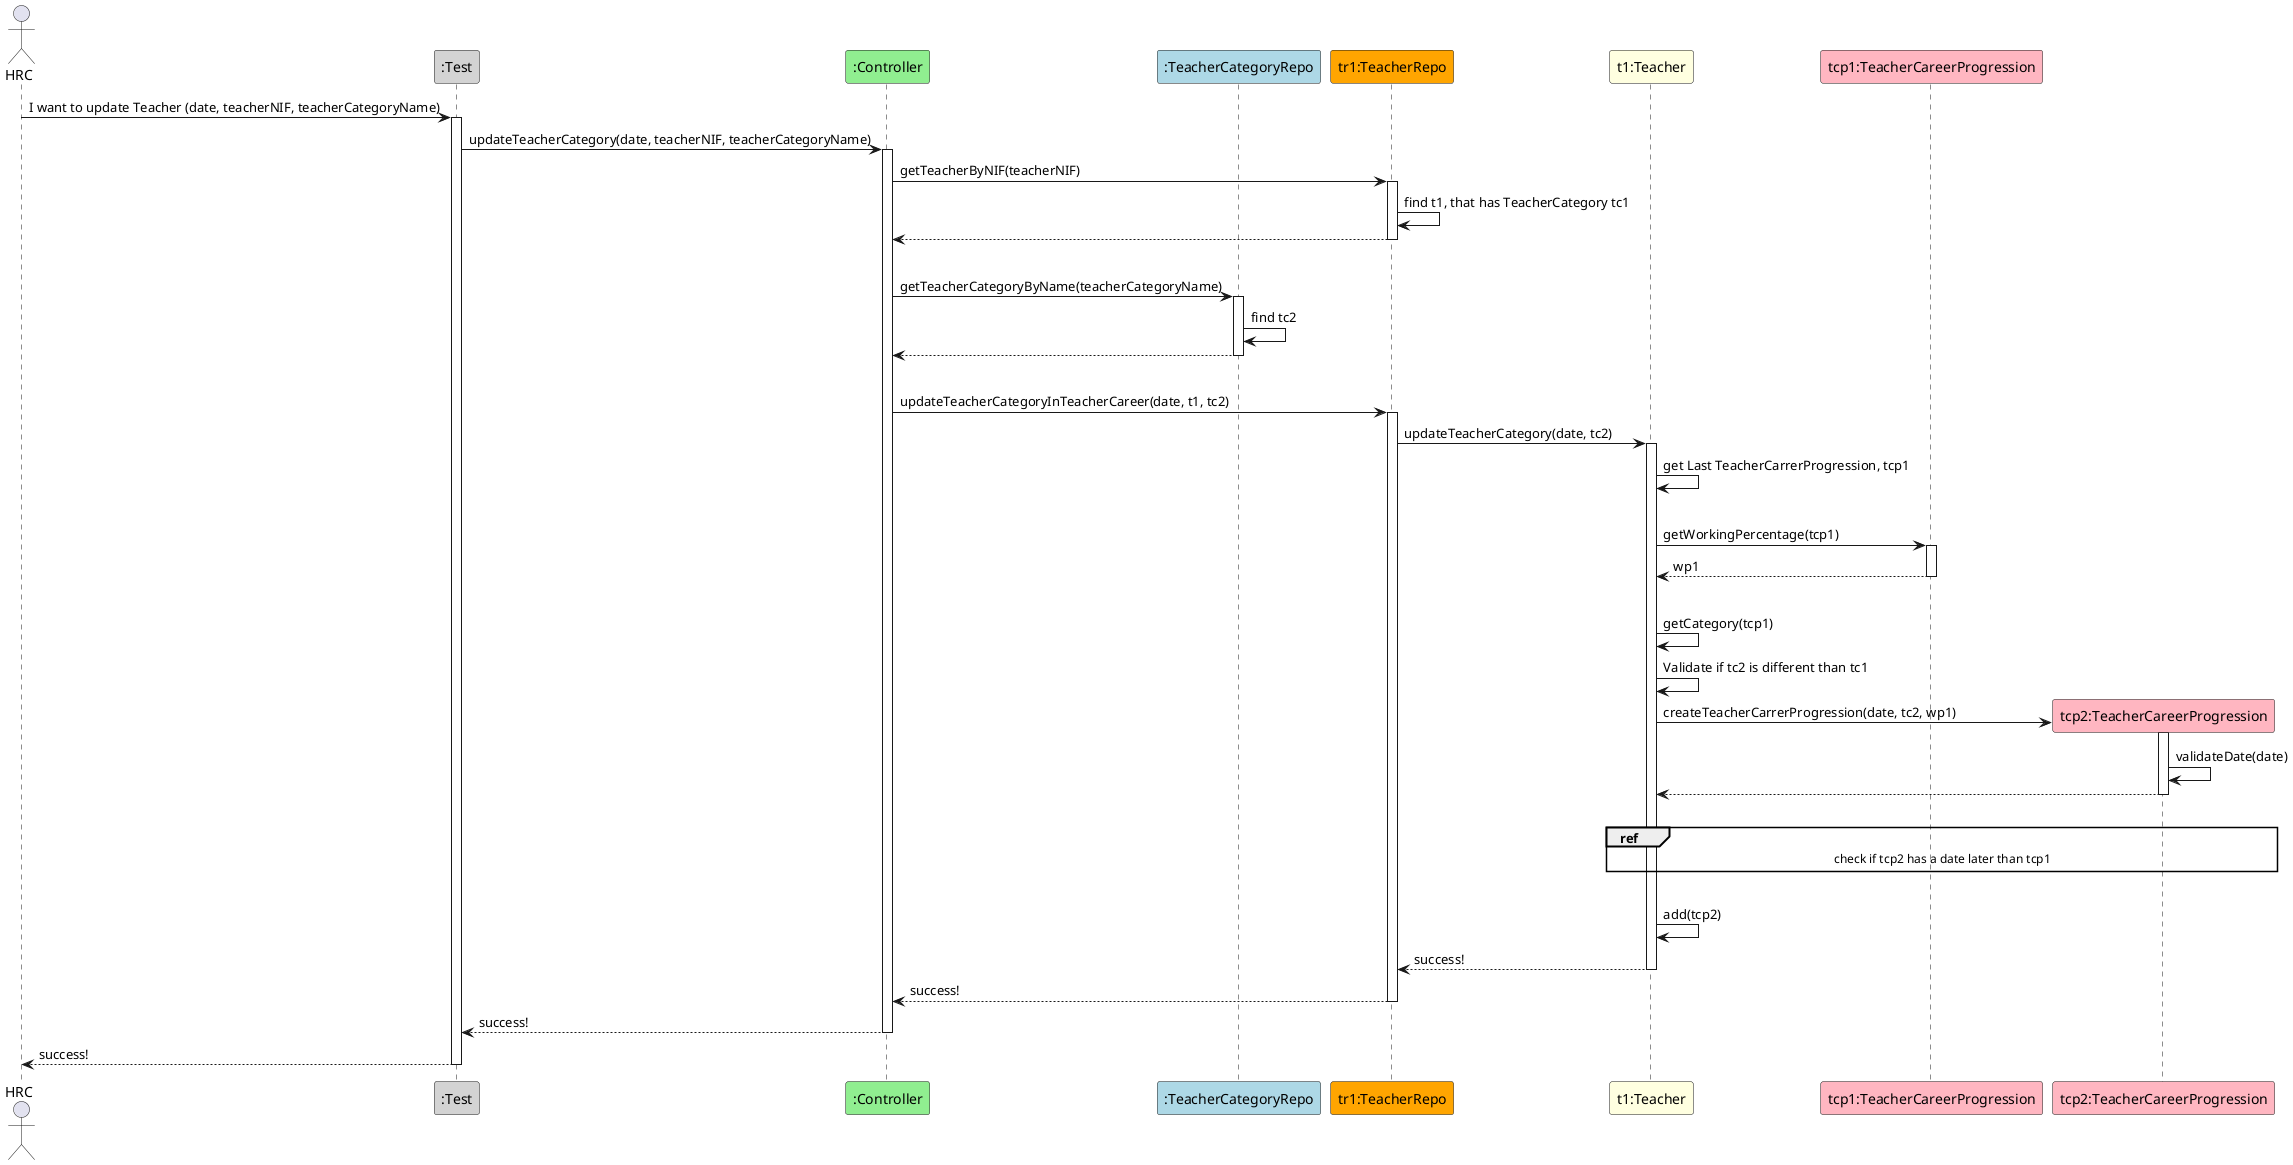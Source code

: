 @startuml
actor HRC
participant ":Test" as TE #lightgrey
participant ":Controller" as CTL #lightgreen
participant ":TeacherCategoryRepo" as TCR #lightblue
participant "tr1:TeacherRepo" as TR #orange
participant "t1:Teacher" as T #lightyellow
participant "tcp1:TeacherCareerProgression" as TCP #lightpink
participant "tcp2:TeacherCareerProgression" as TCP2 #lightpink


HRC -> TE: I want to update Teacher (date, teacherNIF, teacherCategoryName)
activate TE
TE -> CTL : updateTeacherCategory(date, teacherNIF, teacherCategoryName)
activate CTL
CTL -> TR: getTeacherByNIF(teacherNIF)
activate TR
TR -> TR : find t1, that has TeacherCategory tc1
TR --> CTL
deactivate TR
|||
CTL -> TCR: getTeacherCategoryByName(teacherCategoryName)
activate TCR
TCR -> TCR: find tc2
TCR --> CTL
deactivate TCR
|||
CTL -> TR: updateTeacherCategoryInTeacherCareer(date, t1, tc2)
activate TR
TR -> T: updateTeacherCategory(date, tc2)
activate T
T -> T: get Last TeacherCarrerProgression, tcp1
|||
T -> TCP : getWorkingPercentage(tcp1)
activate TCP
TCP --> T : wp1
deactivate TCP
|||
T -> T: getCategory(tcp1)
T -> T: Validate if tc2 is different than tc1
T -> TCP2** : createTeacherCarrerProgression(date, tc2, wp1)
activate TCP2
TCP2 -> TCP2 : validateDate(date)
TCP2 --> T
deactivate TCP2
|||
ref over T, TCP2
    check if tcp2 has a date later than tcp1
end ref
|||
T -> T : add(tcp2)
T --> TR : success!
deactivate T
TR --> CTL : success!
deactivate  TR
CTL --> TE : success!
deactivate CTL
TE --> HRC : success!
deactivate TE
@enduml